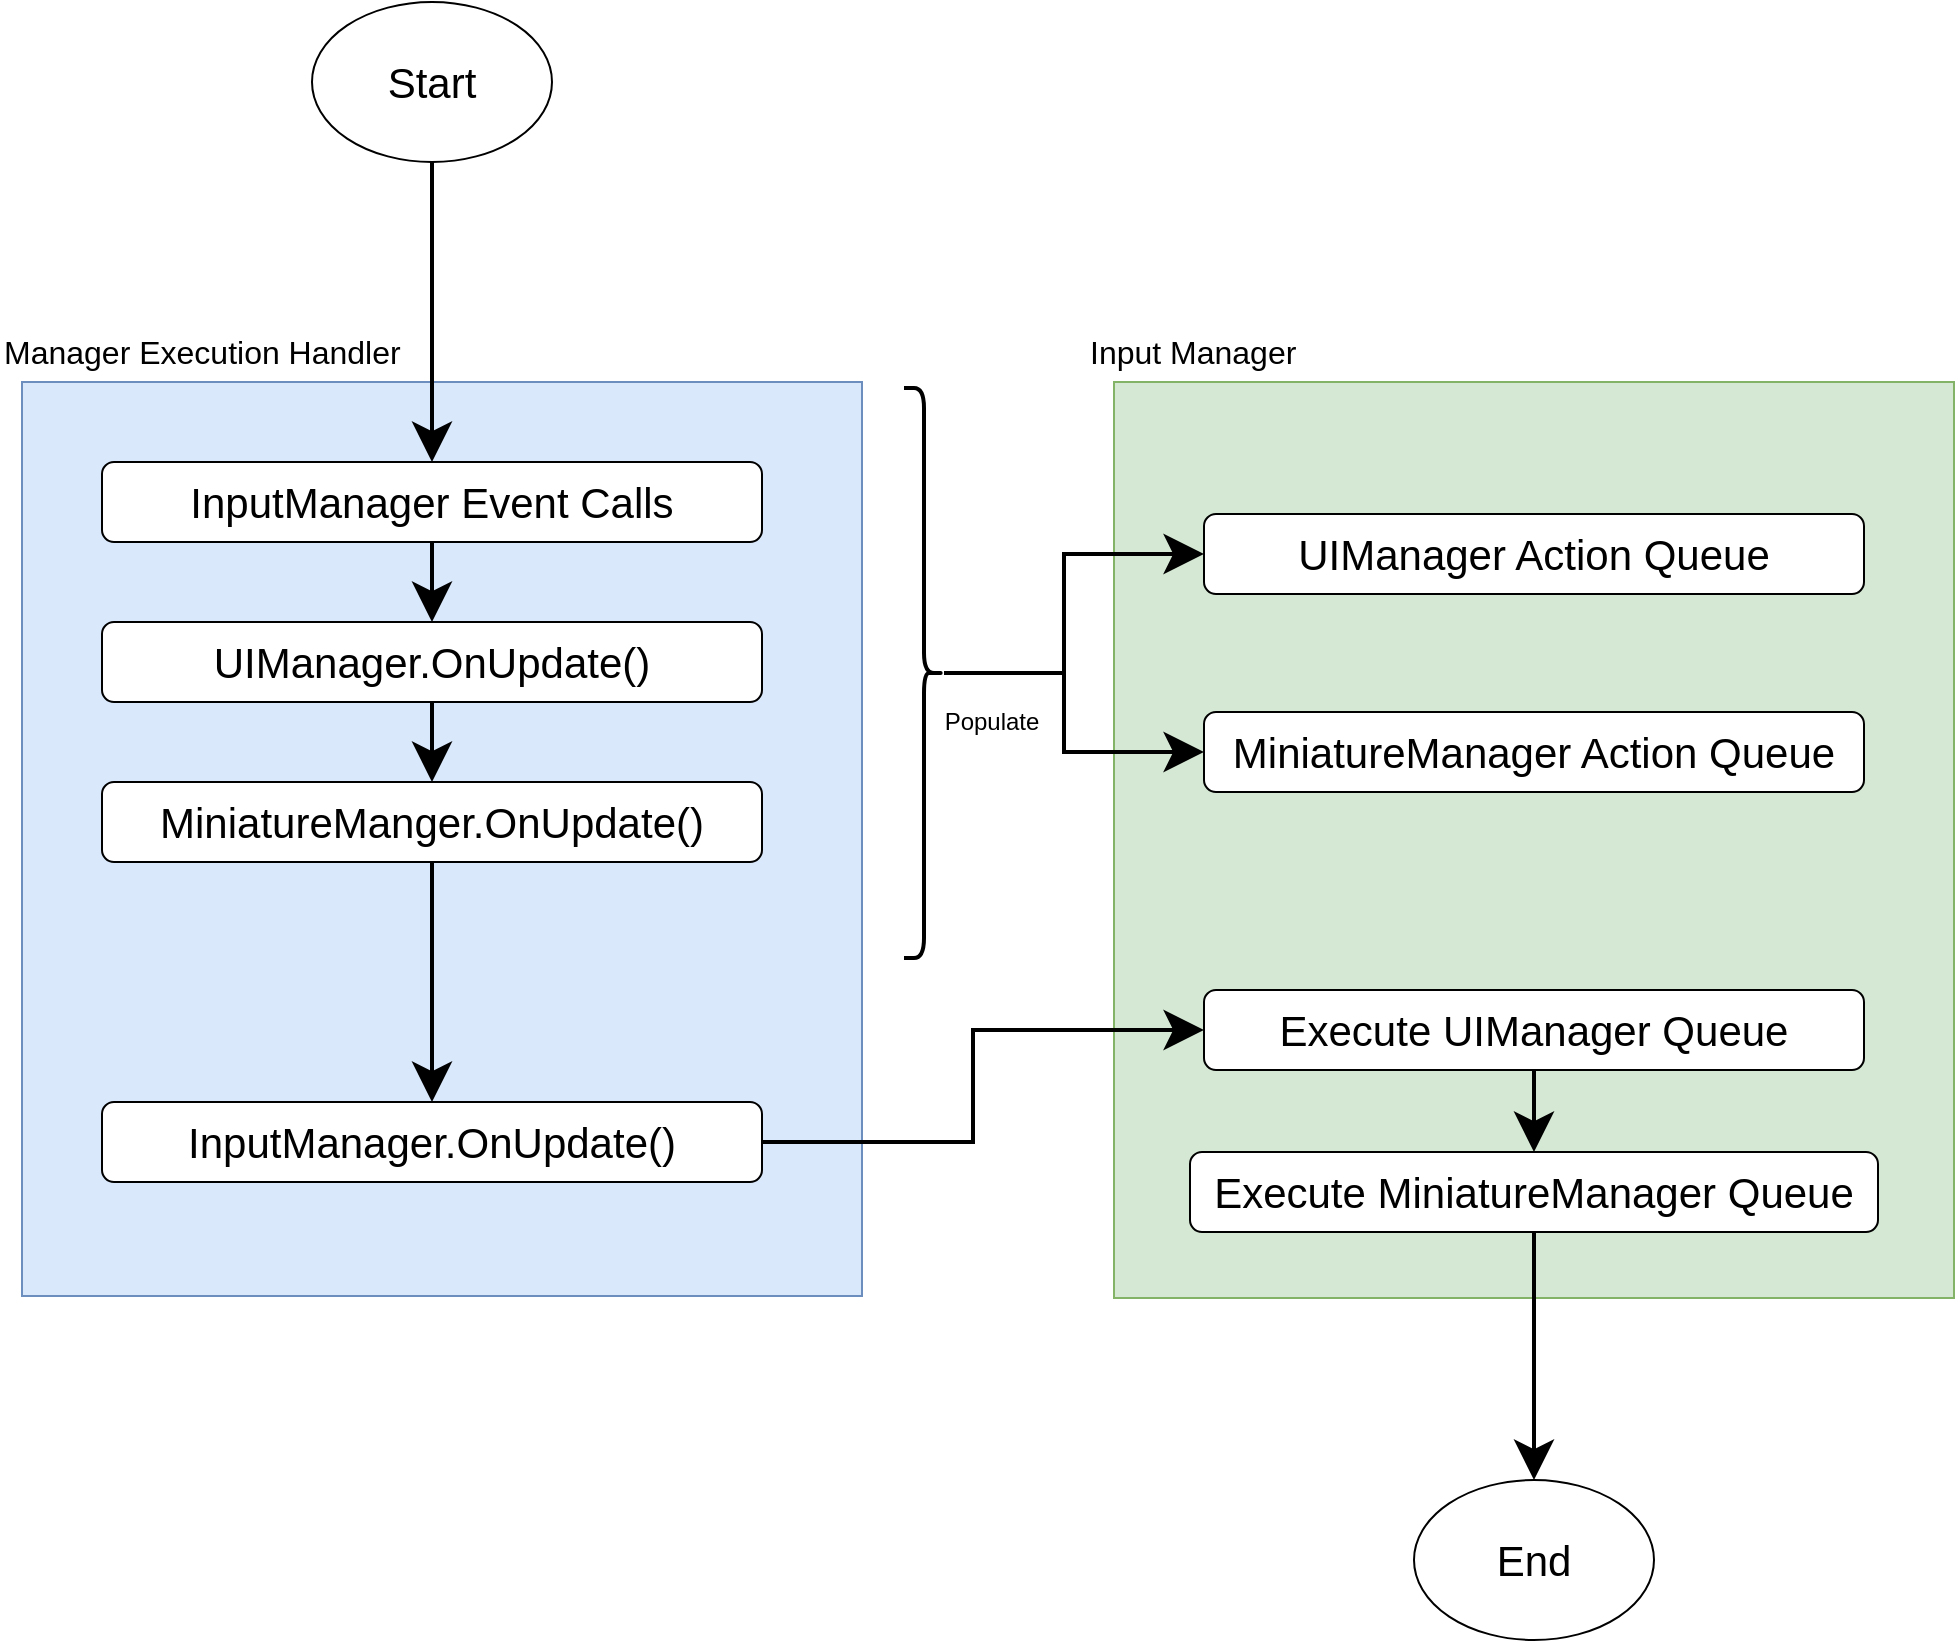 <mxfile version="24.2.1" type="device">
  <diagram name="Page-1" id="lTJ1Ry25MObnpCO1yVr0">
    <mxGraphModel dx="1728" dy="953" grid="0" gridSize="10" guides="1" tooltips="1" connect="1" arrows="1" fold="1" page="1" pageScale="1" pageWidth="5000" pageHeight="6000" math="0" shadow="0">
      <root>
        <mxCell id="0" />
        <mxCell id="1" parent="0" />
        <mxCell id="ST5f_xct-WcNCmrXSJqp-2" value="" style="rounded=0;whiteSpace=wrap;html=1;fillColor=#dae8fc;strokeColor=#6c8ebf;" vertex="1" parent="1">
          <mxGeometry x="620" y="460" width="420" height="457" as="geometry" />
        </mxCell>
        <mxCell id="ST5f_xct-WcNCmrXSJqp-6" style="edgeStyle=orthogonalEdgeStyle;rounded=0;orthogonalLoop=1;jettySize=auto;html=1;endSize=14;strokeWidth=2;" edge="1" parent="1" source="ST5f_xct-WcNCmrXSJqp-1" target="ST5f_xct-WcNCmrXSJqp-5">
          <mxGeometry relative="1" as="geometry" />
        </mxCell>
        <mxCell id="ST5f_xct-WcNCmrXSJqp-1" value="&lt;font style=&quot;font-size: 21px;&quot;&gt;Start&lt;/font&gt;" style="ellipse;whiteSpace=wrap;html=1;" vertex="1" parent="1">
          <mxGeometry x="765" y="270" width="120" height="80" as="geometry" />
        </mxCell>
        <mxCell id="ST5f_xct-WcNCmrXSJqp-4" value="Manager Execution Handler" style="text;html=1;align=left;verticalAlign=middle;whiteSpace=wrap;rounded=0;fontSize=16;" vertex="1" parent="1">
          <mxGeometry x="609" y="430" width="260" height="30" as="geometry" />
        </mxCell>
        <mxCell id="ST5f_xct-WcNCmrXSJqp-9" style="edgeStyle=orthogonalEdgeStyle;rounded=0;orthogonalLoop=1;jettySize=auto;html=1;endSize=14;strokeWidth=2;" edge="1" parent="1" source="ST5f_xct-WcNCmrXSJqp-5" target="ST5f_xct-WcNCmrXSJqp-7">
          <mxGeometry relative="1" as="geometry" />
        </mxCell>
        <mxCell id="ST5f_xct-WcNCmrXSJqp-5" value="&lt;font style=&quot;font-size: 21px;&quot;&gt;InputManager Event Calls&lt;/font&gt;" style="rounded=1;whiteSpace=wrap;html=1;align=center;" vertex="1" parent="1">
          <mxGeometry x="660" y="500" width="330" height="40" as="geometry" />
        </mxCell>
        <mxCell id="ST5f_xct-WcNCmrXSJqp-10" style="edgeStyle=orthogonalEdgeStyle;rounded=0;orthogonalLoop=1;jettySize=auto;html=1;entryX=0.5;entryY=0;entryDx=0;entryDy=0;endSize=14;strokeWidth=2;" edge="1" parent="1" source="ST5f_xct-WcNCmrXSJqp-7" target="ST5f_xct-WcNCmrXSJqp-8">
          <mxGeometry relative="1" as="geometry" />
        </mxCell>
        <mxCell id="ST5f_xct-WcNCmrXSJqp-7" value="&lt;font style=&quot;font-size: 21px;&quot;&gt;UIManager.OnUpdate()&lt;/font&gt;" style="rounded=1;whiteSpace=wrap;html=1;align=center;" vertex="1" parent="1">
          <mxGeometry x="660" y="580" width="330" height="40" as="geometry" />
        </mxCell>
        <mxCell id="ST5f_xct-WcNCmrXSJqp-20" style="edgeStyle=orthogonalEdgeStyle;rounded=0;orthogonalLoop=1;jettySize=auto;html=1;entryX=0.5;entryY=0;entryDx=0;entryDy=0;endSize=14;strokeWidth=2;" edge="1" parent="1" source="ST5f_xct-WcNCmrXSJqp-8" target="ST5f_xct-WcNCmrXSJqp-19">
          <mxGeometry relative="1" as="geometry" />
        </mxCell>
        <mxCell id="ST5f_xct-WcNCmrXSJqp-8" value="&lt;font style=&quot;font-size: 21px;&quot;&gt;MiniatureManger.OnUpdate()&lt;/font&gt;" style="rounded=1;whiteSpace=wrap;html=1;align=center;" vertex="1" parent="1">
          <mxGeometry x="660" y="660" width="330" height="40" as="geometry" />
        </mxCell>
        <mxCell id="ST5f_xct-WcNCmrXSJqp-11" value="" style="rounded=0;whiteSpace=wrap;html=1;fillColor=#d5e8d4;strokeColor=#82b366;" vertex="1" parent="1">
          <mxGeometry x="1166" y="460" width="420" height="458" as="geometry" />
        </mxCell>
        <mxCell id="ST5f_xct-WcNCmrXSJqp-12" value="Input Manager" style="text;html=1;align=left;verticalAlign=middle;whiteSpace=wrap;rounded=0;fontSize=16;" vertex="1" parent="1">
          <mxGeometry x="1152" y="430" width="260" height="30" as="geometry" />
        </mxCell>
        <mxCell id="ST5f_xct-WcNCmrXSJqp-13" value="&lt;font style=&quot;font-size: 21px;&quot;&gt;UIManager Action Queue&lt;/font&gt;" style="rounded=1;whiteSpace=wrap;html=1;align=center;" vertex="1" parent="1">
          <mxGeometry x="1211" y="526" width="330" height="40" as="geometry" />
        </mxCell>
        <mxCell id="ST5f_xct-WcNCmrXSJqp-14" value="&lt;font style=&quot;font-size: 21px;&quot;&gt;MiniatureManager Action Queue&lt;/font&gt;" style="rounded=1;whiteSpace=wrap;html=1;align=center;" vertex="1" parent="1">
          <mxGeometry x="1211" y="625" width="330" height="40" as="geometry" />
        </mxCell>
        <mxCell id="ST5f_xct-WcNCmrXSJqp-16" style="edgeStyle=orthogonalEdgeStyle;rounded=0;orthogonalLoop=1;jettySize=auto;html=1;entryX=0;entryY=0.5;entryDx=0;entryDy=0;endSize=14;strokeWidth=2;" edge="1" parent="1" source="ST5f_xct-WcNCmrXSJqp-15" target="ST5f_xct-WcNCmrXSJqp-13">
          <mxGeometry relative="1" as="geometry" />
        </mxCell>
        <mxCell id="ST5f_xct-WcNCmrXSJqp-17" style="edgeStyle=orthogonalEdgeStyle;rounded=0;orthogonalLoop=1;jettySize=auto;html=1;entryX=0;entryY=0.5;entryDx=0;entryDy=0;endSize=14;strokeWidth=2;" edge="1" parent="1" source="ST5f_xct-WcNCmrXSJqp-15" target="ST5f_xct-WcNCmrXSJqp-14">
          <mxGeometry relative="1" as="geometry" />
        </mxCell>
        <mxCell id="ST5f_xct-WcNCmrXSJqp-15" value="" style="shape=curlyBracket;whiteSpace=wrap;html=1;rounded=1;flipH=1;labelPosition=right;verticalLabelPosition=middle;align=left;verticalAlign=middle;strokeWidth=2;" vertex="1" parent="1">
          <mxGeometry x="1061" y="463" width="20" height="285" as="geometry" />
        </mxCell>
        <mxCell id="ST5f_xct-WcNCmrXSJqp-18" value="Populate" style="text;html=1;align=center;verticalAlign=middle;whiteSpace=wrap;rounded=0;" vertex="1" parent="1">
          <mxGeometry x="1075" y="615" width="60" height="30" as="geometry" />
        </mxCell>
        <mxCell id="ST5f_xct-WcNCmrXSJqp-23" style="edgeStyle=orthogonalEdgeStyle;rounded=0;orthogonalLoop=1;jettySize=auto;html=1;entryX=0;entryY=0.5;entryDx=0;entryDy=0;endSize=14;strokeWidth=2;" edge="1" parent="1" source="ST5f_xct-WcNCmrXSJqp-19" target="ST5f_xct-WcNCmrXSJqp-21">
          <mxGeometry relative="1" as="geometry" />
        </mxCell>
        <mxCell id="ST5f_xct-WcNCmrXSJqp-19" value="&lt;span style=&quot;font-size: 21px;&quot;&gt;InputManager.OnUpdate()&lt;/span&gt;" style="rounded=1;whiteSpace=wrap;html=1;align=center;" vertex="1" parent="1">
          <mxGeometry x="660" y="820" width="330" height="40" as="geometry" />
        </mxCell>
        <mxCell id="ST5f_xct-WcNCmrXSJqp-24" style="edgeStyle=orthogonalEdgeStyle;rounded=0;orthogonalLoop=1;jettySize=auto;html=1;entryX=0.5;entryY=0;entryDx=0;entryDy=0;strokeWidth=2;endSize=14;" edge="1" parent="1" source="ST5f_xct-WcNCmrXSJqp-21" target="ST5f_xct-WcNCmrXSJqp-22">
          <mxGeometry relative="1" as="geometry" />
        </mxCell>
        <mxCell id="ST5f_xct-WcNCmrXSJqp-21" value="&lt;font style=&quot;font-size: 21px;&quot;&gt;Execute UIManager Queue&lt;/font&gt;" style="rounded=1;whiteSpace=wrap;html=1;align=center;" vertex="1" parent="1">
          <mxGeometry x="1211" y="764" width="330" height="40" as="geometry" />
        </mxCell>
        <mxCell id="ST5f_xct-WcNCmrXSJqp-26" style="edgeStyle=orthogonalEdgeStyle;rounded=0;orthogonalLoop=1;jettySize=auto;html=1;endSize=14;strokeWidth=2;" edge="1" parent="1" source="ST5f_xct-WcNCmrXSJqp-22" target="ST5f_xct-WcNCmrXSJqp-25">
          <mxGeometry relative="1" as="geometry" />
        </mxCell>
        <mxCell id="ST5f_xct-WcNCmrXSJqp-22" value="&lt;font style=&quot;font-size: 21px;&quot;&gt;Execute MiniatureManager Queue&lt;/font&gt;" style="rounded=1;whiteSpace=wrap;html=1;align=center;" vertex="1" parent="1">
          <mxGeometry x="1204" y="845" width="344" height="40" as="geometry" />
        </mxCell>
        <mxCell id="ST5f_xct-WcNCmrXSJqp-25" value="&lt;font style=&quot;font-size: 21px;&quot;&gt;End&lt;/font&gt;" style="ellipse;whiteSpace=wrap;html=1;" vertex="1" parent="1">
          <mxGeometry x="1316" y="1009" width="120" height="80" as="geometry" />
        </mxCell>
      </root>
    </mxGraphModel>
  </diagram>
</mxfile>
